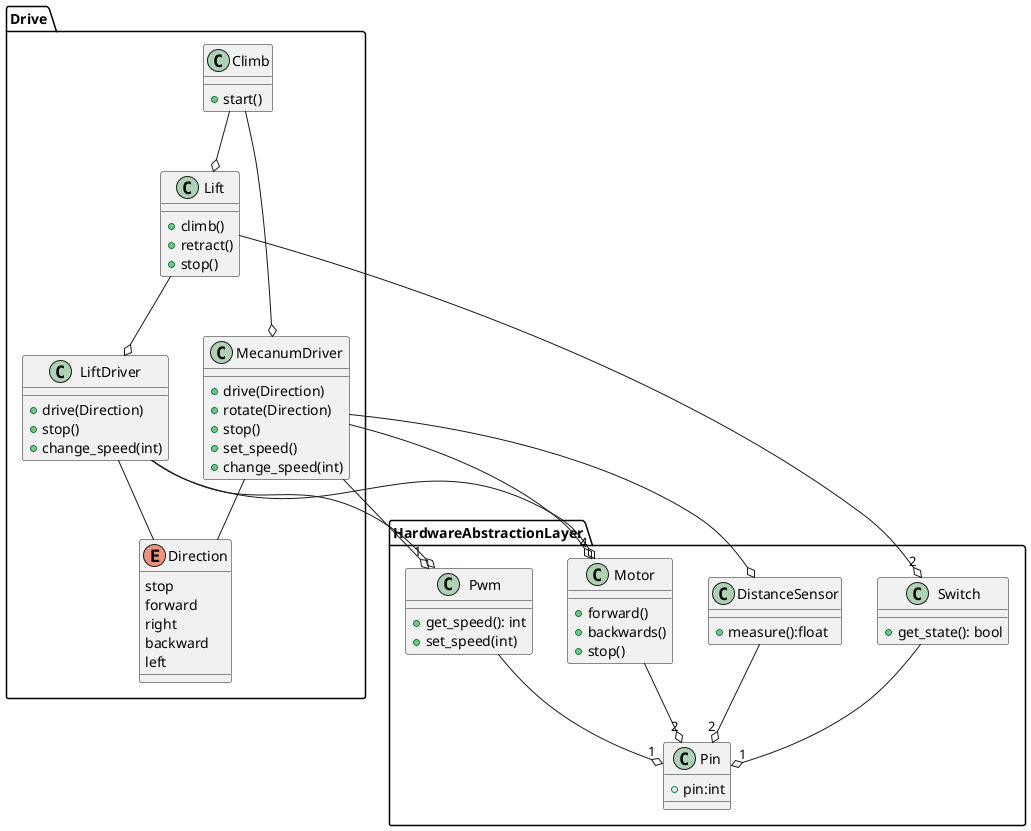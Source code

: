 @startuml
package HardwareAbstractionLayer{

    class Pin{
        + pin:int
    }
    class Motor{
        + forward()
        + backwards()
        + stop()
    }
    Motor --o "2" Pin
    class Switch{
        + get_state(): bool
    }
    Switch --o "1" Pin
    class Pwm{
        + get_speed(): int
        + set_speed(int)
    }
    Pwm --o "1" Pin
    class DistanceSensor{
        +measure():float
    }
    DistanceSensor --o "2" Pin
}

' package Detection{
'     class PictogramCamera{
'         + detect_pictogram(): Pictogram
'     }
'     class ObstacleCamera{
'         + get_obstacles(...): int[][]
'     }
'     enum Pictogram{
'         none
'         hammer
'         taco
'         ruler
'         bucket
'         pencile
'     }
' }
package Drive{

    class MecanumDriver{
        +drive(Direction)
        +rotate(Direction)
        +stop()
        +set_speed()
        +change_speed(int)
    }
    MecanumDriver --o "4" Motor
    MecanumDriver --o "1" Pwm
    MecanumDriver -- Direction
    MecanumDriver --o DistanceSensor
    enum Direction{
        stop
        forward
        right
        backward
        left
    }

    class LiftDriver{
        + drive(Direction)
        + stop()
        + change_speed(int)
    }
    LiftDriver -- Direction
    LiftDriver --o Motor
    LiftDriver --o Pwm
    class Lift{
        + climb()
        + retract()
        + stop()
    }
    Lift --o LiftDriver
    Lift --o "2" Switch
    class Climb{
        + start()
    }
    Climb --o Lift
    Climb --o MecanumDriver
}
@enduml